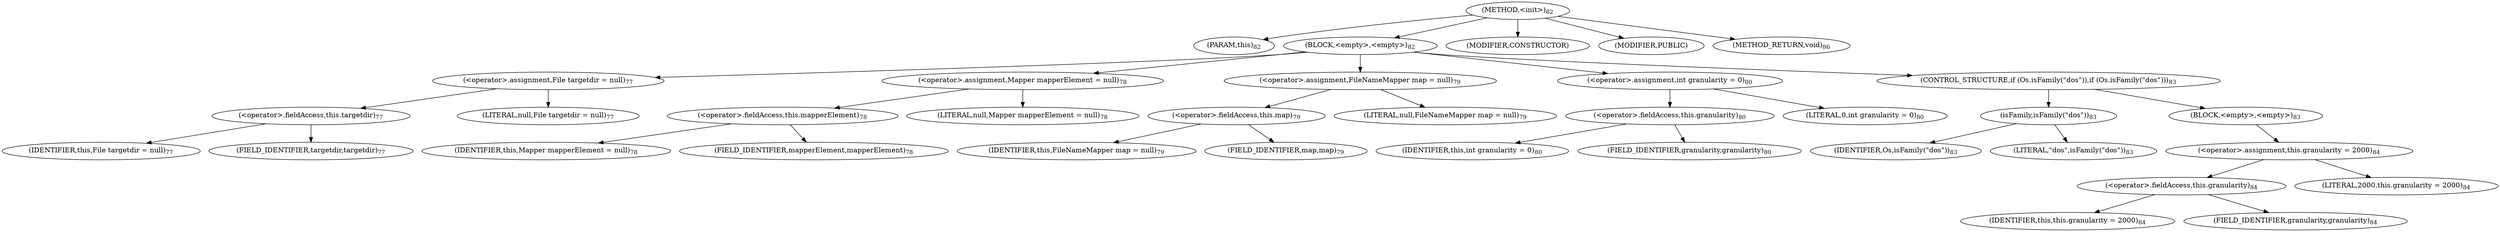 digraph "&lt;init&gt;" {  
"32" [label = <(METHOD,&lt;init&gt;)<SUB>82</SUB>> ]
"33" [label = <(PARAM,this)<SUB>82</SUB>> ]
"34" [label = <(BLOCK,&lt;empty&gt;,&lt;empty&gt;)<SUB>82</SUB>> ]
"35" [label = <(&lt;operator&gt;.assignment,File targetdir = null)<SUB>77</SUB>> ]
"36" [label = <(&lt;operator&gt;.fieldAccess,this.targetdir)<SUB>77</SUB>> ]
"37" [label = <(IDENTIFIER,this,File targetdir = null)<SUB>77</SUB>> ]
"38" [label = <(FIELD_IDENTIFIER,targetdir,targetdir)<SUB>77</SUB>> ]
"39" [label = <(LITERAL,null,File targetdir = null)<SUB>77</SUB>> ]
"40" [label = <(&lt;operator&gt;.assignment,Mapper mapperElement = null)<SUB>78</SUB>> ]
"41" [label = <(&lt;operator&gt;.fieldAccess,this.mapperElement)<SUB>78</SUB>> ]
"42" [label = <(IDENTIFIER,this,Mapper mapperElement = null)<SUB>78</SUB>> ]
"43" [label = <(FIELD_IDENTIFIER,mapperElement,mapperElement)<SUB>78</SUB>> ]
"44" [label = <(LITERAL,null,Mapper mapperElement = null)<SUB>78</SUB>> ]
"45" [label = <(&lt;operator&gt;.assignment,FileNameMapper map = null)<SUB>79</SUB>> ]
"46" [label = <(&lt;operator&gt;.fieldAccess,this.map)<SUB>79</SUB>> ]
"47" [label = <(IDENTIFIER,this,FileNameMapper map = null)<SUB>79</SUB>> ]
"48" [label = <(FIELD_IDENTIFIER,map,map)<SUB>79</SUB>> ]
"49" [label = <(LITERAL,null,FileNameMapper map = null)<SUB>79</SUB>> ]
"50" [label = <(&lt;operator&gt;.assignment,int granularity = 0)<SUB>80</SUB>> ]
"51" [label = <(&lt;operator&gt;.fieldAccess,this.granularity)<SUB>80</SUB>> ]
"52" [label = <(IDENTIFIER,this,int granularity = 0)<SUB>80</SUB>> ]
"53" [label = <(FIELD_IDENTIFIER,granularity,granularity)<SUB>80</SUB>> ]
"54" [label = <(LITERAL,0,int granularity = 0)<SUB>80</SUB>> ]
"55" [label = <(CONTROL_STRUCTURE,if (Os.isFamily(&quot;dos&quot;)),if (Os.isFamily(&quot;dos&quot;)))<SUB>83</SUB>> ]
"56" [label = <(isFamily,isFamily(&quot;dos&quot;))<SUB>83</SUB>> ]
"57" [label = <(IDENTIFIER,Os,isFamily(&quot;dos&quot;))<SUB>83</SUB>> ]
"58" [label = <(LITERAL,&quot;dos&quot;,isFamily(&quot;dos&quot;))<SUB>83</SUB>> ]
"59" [label = <(BLOCK,&lt;empty&gt;,&lt;empty&gt;)<SUB>83</SUB>> ]
"60" [label = <(&lt;operator&gt;.assignment,this.granularity = 2000)<SUB>84</SUB>> ]
"61" [label = <(&lt;operator&gt;.fieldAccess,this.granularity)<SUB>84</SUB>> ]
"62" [label = <(IDENTIFIER,this,this.granularity = 2000)<SUB>84</SUB>> ]
"63" [label = <(FIELD_IDENTIFIER,granularity,granularity)<SUB>84</SUB>> ]
"64" [label = <(LITERAL,2000,this.granularity = 2000)<SUB>84</SUB>> ]
"65" [label = <(MODIFIER,CONSTRUCTOR)> ]
"66" [label = <(MODIFIER,PUBLIC)> ]
"67" [label = <(METHOD_RETURN,void)<SUB>86</SUB>> ]
  "32" -> "33" 
  "32" -> "34" 
  "32" -> "65" 
  "32" -> "66" 
  "32" -> "67" 
  "34" -> "35" 
  "34" -> "40" 
  "34" -> "45" 
  "34" -> "50" 
  "34" -> "55" 
  "35" -> "36" 
  "35" -> "39" 
  "36" -> "37" 
  "36" -> "38" 
  "40" -> "41" 
  "40" -> "44" 
  "41" -> "42" 
  "41" -> "43" 
  "45" -> "46" 
  "45" -> "49" 
  "46" -> "47" 
  "46" -> "48" 
  "50" -> "51" 
  "50" -> "54" 
  "51" -> "52" 
  "51" -> "53" 
  "55" -> "56" 
  "55" -> "59" 
  "56" -> "57" 
  "56" -> "58" 
  "59" -> "60" 
  "60" -> "61" 
  "60" -> "64" 
  "61" -> "62" 
  "61" -> "63" 
}
